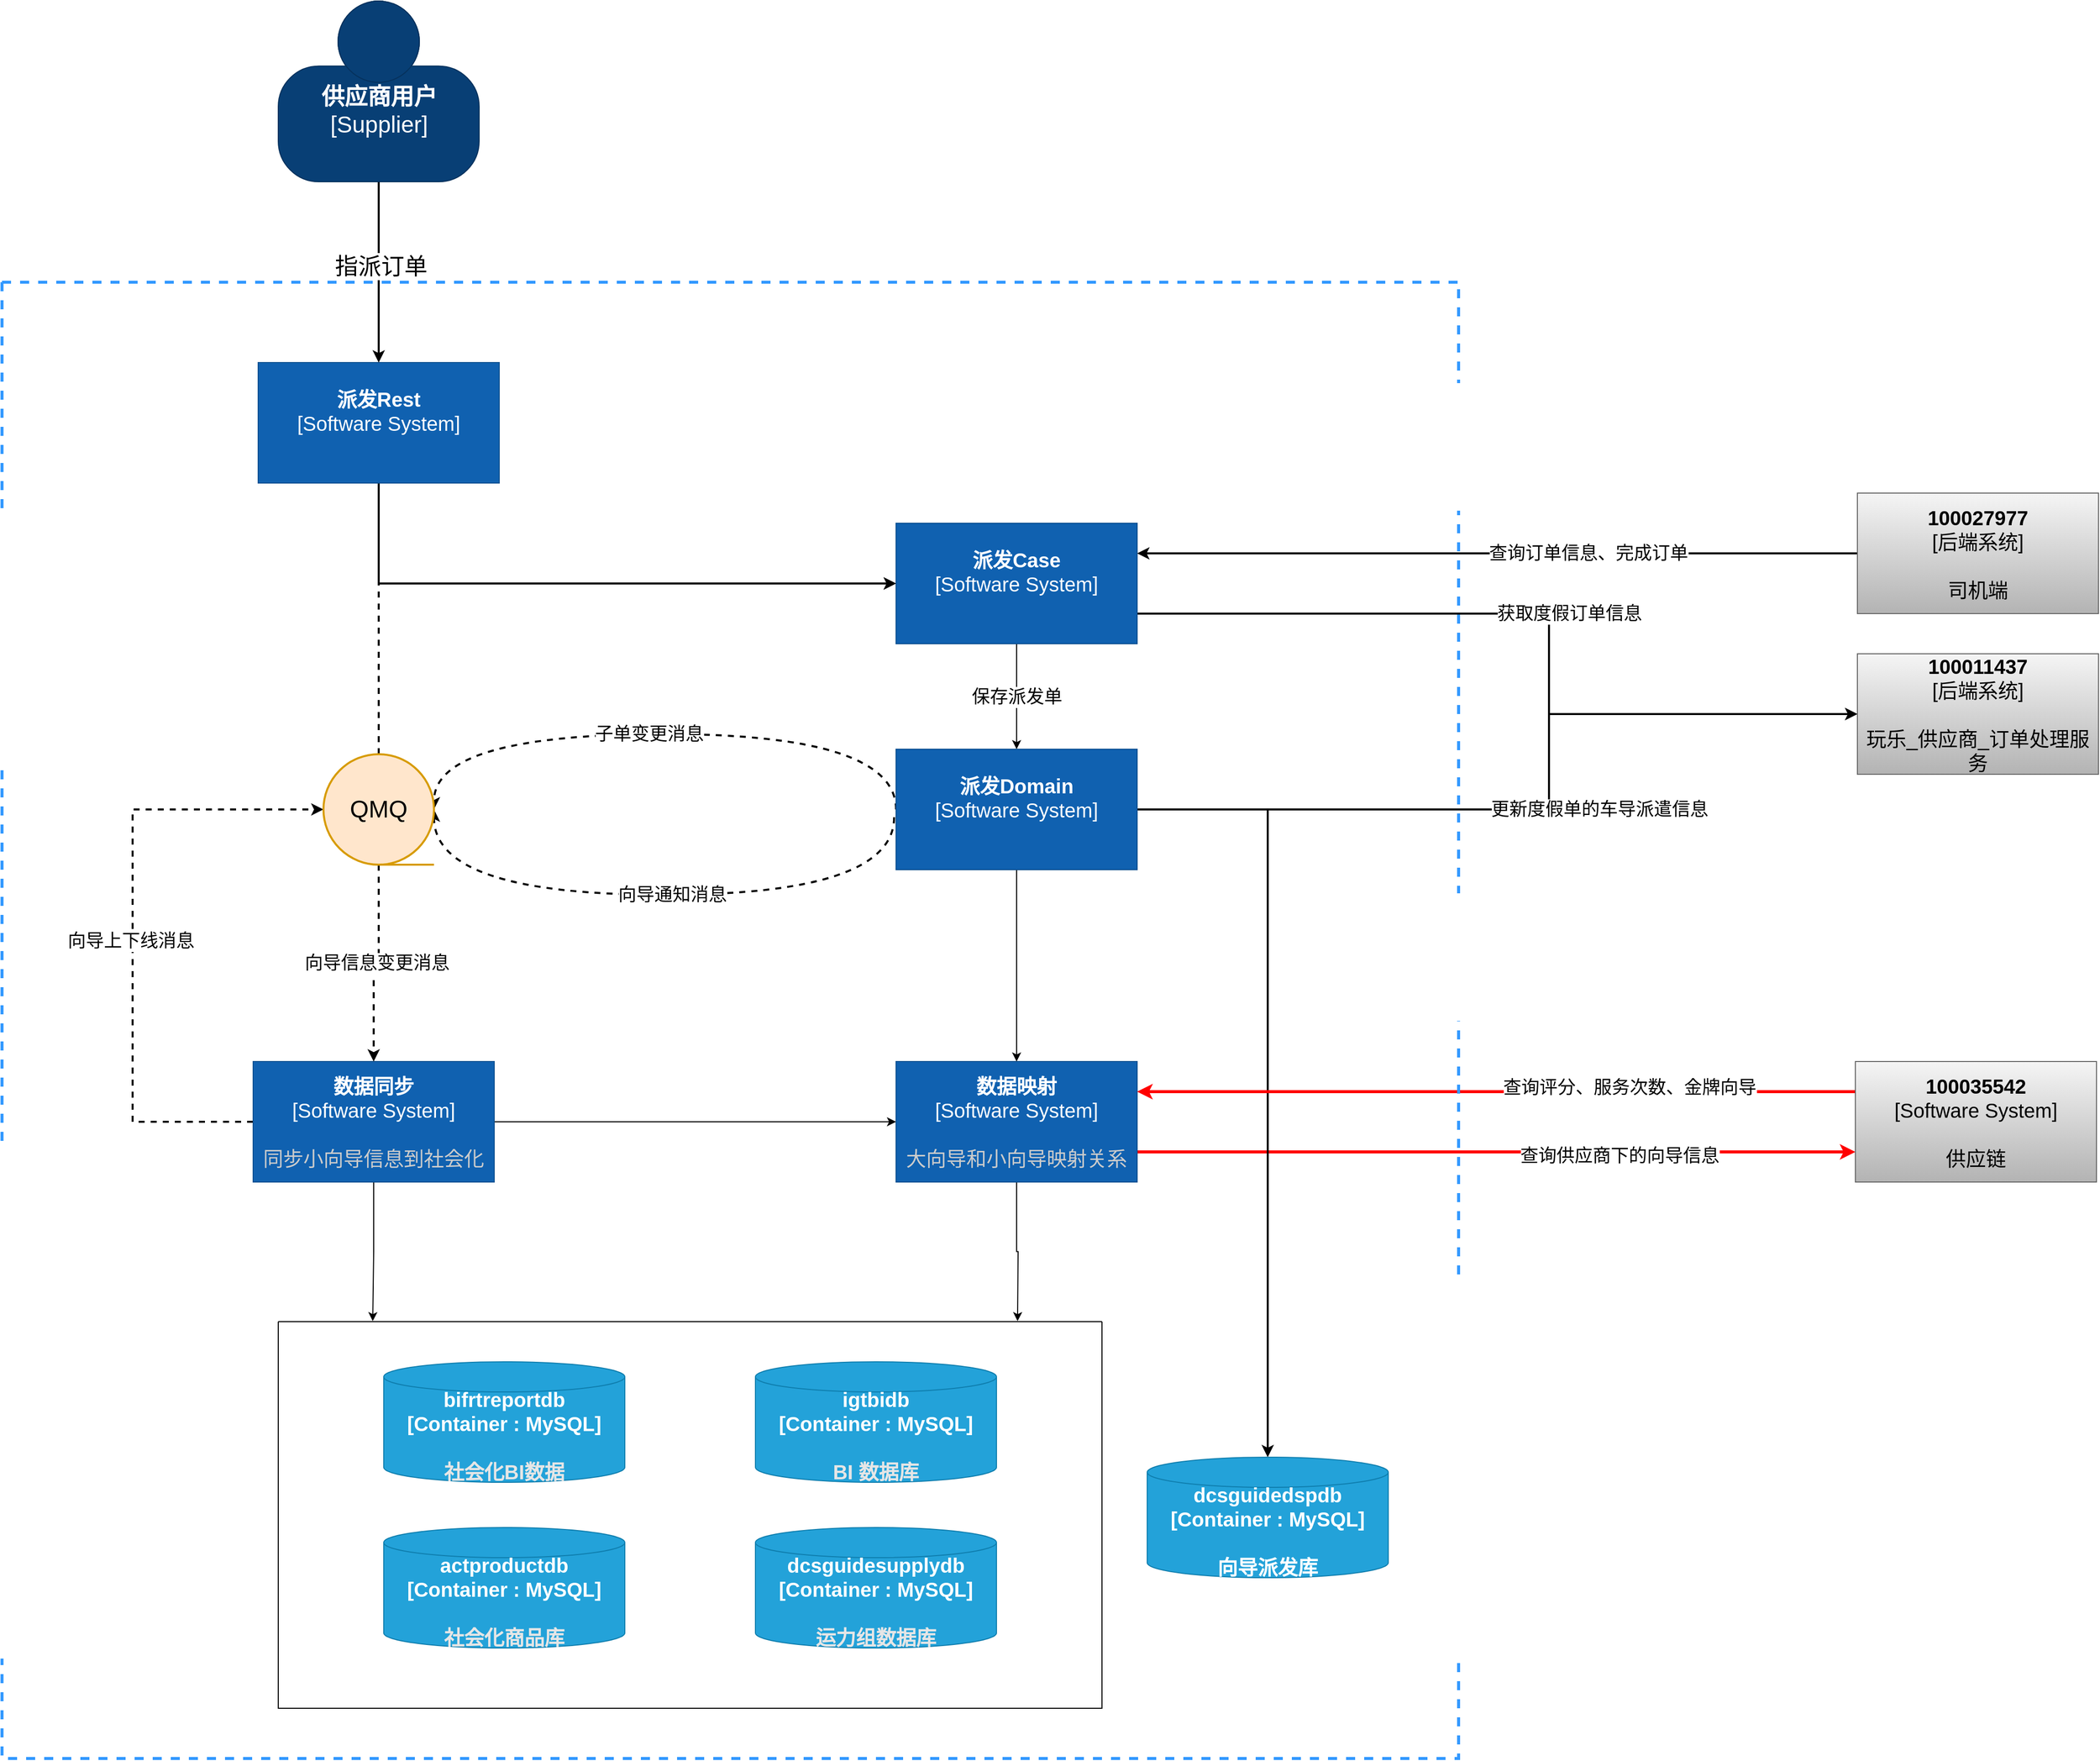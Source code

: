 <mxfile version="20.2.2" type="github" pages="2">
  <diagram id="vf1SmXCAN3oc0I7kgqa6" name="向导容器图">
    <mxGraphModel dx="1368" dy="1385" grid="1" gridSize="10" guides="1" tooltips="1" connect="1" arrows="1" fold="1" page="1" pageScale="1" pageWidth="827" pageHeight="1169" math="0" shadow="0">
      <root>
        <mxCell id="0" />
        <mxCell id="1" parent="0" />
        <mxCell id="sEEVSyeKvRTLSPbJhOf8-1" style="edgeStyle=orthogonalEdgeStyle;rounded=0;jumpStyle=none;orthogonalLoop=1;jettySize=auto;html=1;exitX=1;exitY=0.75;exitDx=0;exitDy=0;exitPerimeter=0;entryX=0;entryY=0.75;entryDx=0;entryDy=0;entryPerimeter=0;shadow=0;fontSize=15;fontColor=#000000;strokeWidth=3;strokeColor=#FF0000;" edge="1" parent="1" source="sEEVSyeKvRTLSPbJhOf8-4" target="sEEVSyeKvRTLSPbJhOf8-32">
          <mxGeometry relative="1" as="geometry" />
        </mxCell>
        <mxCell id="sEEVSyeKvRTLSPbJhOf8-2" value="查询供应商下的向导信息" style="edgeLabel;html=1;align=center;verticalAlign=middle;resizable=0;points=[];fontSize=18;rounded=0;" vertex="1" connectable="0" parent="sEEVSyeKvRTLSPbJhOf8-1">
          <mxGeometry x="0.056" y="-5" relative="1" as="geometry">
            <mxPoint x="102" y="-1" as="offset" />
          </mxGeometry>
        </mxCell>
        <mxCell id="sEEVSyeKvRTLSPbJhOf8-3" style="edgeStyle=orthogonalEdgeStyle;rounded=0;orthogonalLoop=1;jettySize=auto;html=1;exitX=0.5;exitY=1;exitDx=0;exitDy=0;exitPerimeter=0;fontSize=18;strokeColor=#000000;strokeWidth=1;entryX=0.972;entryY=-0.004;entryDx=0;entryDy=0;entryPerimeter=0;" edge="1" parent="1" source="sEEVSyeKvRTLSPbJhOf8-4">
          <mxGeometry relative="1" as="geometry">
            <mxPoint x="3020.96" y="1334.56" as="targetPoint" />
          </mxGeometry>
        </mxCell>
        <object placeholders="1" c4Name="数据映射" c4Type="Software System" c4Description="大向导和小向导映射关系" label="&lt;font style=&quot;font-size: 20px;&quot;&gt;&lt;b style=&quot;font-size: 20px;&quot;&gt;%c4Name%&lt;/b&gt;&lt;/font&gt;&lt;div style=&quot;font-size: 20px;&quot;&gt;[%c4Type%]&lt;/div&gt;&lt;br style=&quot;font-size: 20px;&quot;&gt;&lt;div style=&quot;font-size: 20px;&quot;&gt;&lt;font style=&quot;font-size: 20px;&quot;&gt;&lt;font color=&quot;#cccccc&quot; style=&quot;font-size: 20px;&quot;&gt;%c4Description%&lt;/font&gt;&lt;/font&gt;&lt;/div&gt;" id="sEEVSyeKvRTLSPbJhOf8-4">
          <mxCell style="rounded=0;whiteSpace=wrap;html=1;labelBackgroundColor=none;fillColor=#1061B0;fontColor=#ffffff;align=center;arcSize=10;strokeColor=#0D5091;metaEdit=1;resizable=0;points=[[0.25,0,0],[0.5,0,0],[0.75,0,0],[1,0.25,0],[1,0.5,0],[1,0.75,0],[0.75,1,0],[0.5,1,0],[0.25,1,0],[0,0.75,0],[0,0.5,0],[0,0.25,0]];fontSize=20;" vertex="1" parent="1">
            <mxGeometry x="2900" y="1076" width="240" height="120" as="geometry" />
          </mxCell>
        </object>
        <mxCell id="sEEVSyeKvRTLSPbJhOf8-5" style="edgeStyle=orthogonalEdgeStyle;rounded=0;jumpStyle=none;orthogonalLoop=1;jettySize=auto;html=1;exitX=0;exitY=0.5;exitDx=0;exitDy=0;exitPerimeter=0;entryX=0;entryY=0.5;entryDx=0;entryDy=0;entryPerimeter=0;shadow=0;fontSize=15;fontColor=#000000;strokeWidth=2;dashed=1;" edge="1" parent="1" source="sEEVSyeKvRTLSPbJhOf8-9" target="sEEVSyeKvRTLSPbJhOf8-26">
          <mxGeometry relative="1" as="geometry">
            <Array as="points">
              <mxPoint x="2140" y="1136" />
              <mxPoint x="2140" y="825" />
            </Array>
          </mxGeometry>
        </mxCell>
        <mxCell id="sEEVSyeKvRTLSPbJhOf8-6" value="向导上下线消息" style="edgeLabel;html=1;align=center;verticalAlign=middle;resizable=0;points=[];fontSize=18;fontColor=#000000;rounded=0;" vertex="1" connectable="0" parent="sEEVSyeKvRTLSPbJhOf8-5">
          <mxGeometry x="-0.033" y="2" relative="1" as="geometry">
            <mxPoint as="offset" />
          </mxGeometry>
        </mxCell>
        <mxCell id="sEEVSyeKvRTLSPbJhOf8-7" style="rounded=0;orthogonalLoop=1;jettySize=auto;html=1;exitX=0.5;exitY=1;exitDx=0;exitDy=0;exitPerimeter=0;fontSize=18;strokeColor=#000000;strokeWidth=1;edgeStyle=orthogonalEdgeStyle;entryX=0.028;entryY=-0.004;entryDx=0;entryDy=0;entryPerimeter=0;" edge="1" parent="1" source="sEEVSyeKvRTLSPbJhOf8-9">
          <mxGeometry relative="1" as="geometry">
            <mxPoint x="2379.04" y="1334.56" as="targetPoint" />
          </mxGeometry>
        </mxCell>
        <mxCell id="sEEVSyeKvRTLSPbJhOf8-8" style="edgeStyle=orthogonalEdgeStyle;rounded=0;orthogonalLoop=1;jettySize=auto;html=1;exitX=1;exitY=0.5;exitDx=0;exitDy=0;exitPerimeter=0;entryX=0;entryY=0.5;entryDx=0;entryDy=0;entryPerimeter=0;fontSize=18;strokeColor=#000000;strokeWidth=1;" edge="1" parent="1" source="sEEVSyeKvRTLSPbJhOf8-9" target="sEEVSyeKvRTLSPbJhOf8-4">
          <mxGeometry relative="1" as="geometry" />
        </mxCell>
        <object placeholders="1" c4Name="数据同步" c4Type="Software System" c4Description="同步小向导信息到社会化" label="&lt;font style=&quot;font-size: 20px;&quot;&gt;&lt;b style=&quot;font-size: 20px;&quot;&gt;%c4Name%&lt;/b&gt;&lt;/font&gt;&lt;div style=&quot;font-size: 20px;&quot;&gt;[%c4Type%]&lt;/div&gt;&lt;br style=&quot;font-size: 20px;&quot;&gt;&lt;div style=&quot;font-size: 20px;&quot;&gt;&lt;font style=&quot;font-size: 20px;&quot;&gt;&lt;font color=&quot;#cccccc&quot; style=&quot;font-size: 20px;&quot;&gt;%c4Description%&lt;/font&gt;&lt;/font&gt;&lt;/div&gt;" id="sEEVSyeKvRTLSPbJhOf8-9">
          <mxCell style="rounded=0;whiteSpace=wrap;html=1;labelBackgroundColor=none;fillColor=#1061B0;fontColor=#ffffff;align=center;arcSize=10;strokeColor=#0D5091;metaEdit=1;resizable=0;points=[[0.25,0,0],[0.5,0,0],[0.75,0,0],[1,0.25,0],[1,0.5,0],[1,0.75,0],[0.75,1,0],[0.5,1,0],[0.25,1,0],[0,0.75,0],[0,0.5,0],[0,0.25,0]];fontSize=20;" vertex="1" parent="1">
            <mxGeometry x="2260" y="1076" width="240" height="120" as="geometry" />
          </mxCell>
        </object>
        <mxCell id="sEEVSyeKvRTLSPbJhOf8-10" style="edgeStyle=orthogonalEdgeStyle;rounded=0;jumpStyle=none;orthogonalLoop=1;jettySize=auto;html=1;exitX=0.5;exitY=1;exitDx=0;exitDy=0;exitPerimeter=0;shadow=0;fontSize=15;fontColor=#000000;strokeWidth=2;entryX=0;entryY=0.5;entryDx=0;entryDy=0;entryPerimeter=0;" edge="1" parent="1" source="sEEVSyeKvRTLSPbJhOf8-11" target="sEEVSyeKvRTLSPbJhOf8-14">
          <mxGeometry relative="1" as="geometry" />
        </mxCell>
        <object placeholders="1" c4Name="派发Rest" c4Type="Software System" c4Description="" label="&lt;font style=&quot;font-size: 20px;&quot;&gt;&lt;b style=&quot;font-size: 20px;&quot;&gt;%c4Name%&lt;/b&gt;&lt;/font&gt;&lt;div style=&quot;font-size: 20px;&quot;&gt;[%c4Type%]&lt;/div&gt;&lt;br style=&quot;font-size: 20px;&quot;&gt;&lt;div style=&quot;font-size: 20px;&quot;&gt;&lt;font style=&quot;font-size: 20px;&quot;&gt;&lt;font color=&quot;#cccccc&quot; style=&quot;font-size: 20px;&quot;&gt;%c4Description%&lt;/font&gt;&lt;/font&gt;&lt;/div&gt;" id="sEEVSyeKvRTLSPbJhOf8-11">
          <mxCell style="rounded=0;whiteSpace=wrap;html=1;labelBackgroundColor=none;fillColor=#1061B0;fontColor=#ffffff;align=center;arcSize=10;strokeColor=#0D5091;metaEdit=1;resizable=0;points=[[0.25,0,0],[0.5,0,0],[0.75,0,0],[1,0.25,0],[1,0.5,0],[1,0.75,0],[0.75,1,0],[0.5,1,0],[0.25,1,0],[0,0.75,0],[0,0.5,0],[0,0.25,0]];fontSize=20;" vertex="1" parent="1">
            <mxGeometry x="2265" y="380" width="240" height="120" as="geometry" />
          </mxCell>
        </object>
        <mxCell id="sEEVSyeKvRTLSPbJhOf8-12" value="&lt;font style=&quot;font-size: 18px;&quot;&gt;保存派发单&lt;/font&gt;" style="edgeStyle=orthogonalEdgeStyle;rounded=0;jumpStyle=none;orthogonalLoop=1;jettySize=auto;html=1;entryX=0.5;entryY=0;entryDx=0;entryDy=0;entryPerimeter=0;shadow=0;fontSize=15;exitX=0.5;exitY=1;exitDx=0;exitDy=0;exitPerimeter=0;" edge="1" parent="1" source="sEEVSyeKvRTLSPbJhOf8-14" target="sEEVSyeKvRTLSPbJhOf8-23">
          <mxGeometry relative="1" as="geometry">
            <mxPoint x="3020" y="630" as="sourcePoint" />
          </mxGeometry>
        </mxCell>
        <mxCell id="sEEVSyeKvRTLSPbJhOf8-13" value="&lt;font style=&quot;font-size: 18px;&quot;&gt;获取度假订单信息&lt;/font&gt;" style="edgeStyle=orthogonalEdgeStyle;rounded=0;orthogonalLoop=1;jettySize=auto;html=1;exitX=1;exitY=0.75;exitDx=0;exitDy=0;exitPerimeter=0;entryX=0;entryY=0.5;entryDx=0;entryDy=0;entryPerimeter=0;fontSize=16;strokeColor=#000000;strokeWidth=2;" edge="1" parent="1" source="sEEVSyeKvRTLSPbJhOf8-14" target="sEEVSyeKvRTLSPbJhOf8-36">
          <mxGeometry x="0.004" y="20" relative="1" as="geometry">
            <Array as="points">
              <mxPoint x="3550" y="630" />
              <mxPoint x="3550" y="730" />
            </Array>
            <mxPoint as="offset" />
          </mxGeometry>
        </mxCell>
        <object placeholders="1" c4Name="派发Case" c4Type="Software System" c4Description="" label="&lt;font style=&quot;font-size: 20px;&quot;&gt;&lt;b style=&quot;font-size: 20px;&quot;&gt;%c4Name%&lt;/b&gt;&lt;/font&gt;&lt;div style=&quot;font-size: 20px;&quot;&gt;[%c4Type%]&lt;/div&gt;&lt;br style=&quot;font-size: 20px;&quot;&gt;&lt;div style=&quot;font-size: 20px;&quot;&gt;&lt;font style=&quot;font-size: 20px;&quot;&gt;&lt;font color=&quot;#cccccc&quot; style=&quot;font-size: 20px;&quot;&gt;%c4Description%&lt;/font&gt;&lt;/font&gt;&lt;/div&gt;" id="sEEVSyeKvRTLSPbJhOf8-14">
          <mxCell style="rounded=0;whiteSpace=wrap;html=1;labelBackgroundColor=none;fillColor=#1061B0;fontColor=#ffffff;align=center;arcSize=10;strokeColor=#0D5091;metaEdit=1;resizable=0;points=[[0.25,0,0],[0.5,0,0],[0.75,0,0],[1,0.25,0],[1,0.5,0],[1,0.75,0],[0.75,1,0],[0.5,1,0],[0.25,1,0],[0,0.75,0],[0,0.5,0],[0,0.25,0]];fontSize=20;" vertex="1" parent="1">
            <mxGeometry x="2900" y="540" width="240" height="120" as="geometry" />
          </mxCell>
        </object>
        <mxCell id="sEEVSyeKvRTLSPbJhOf8-15" style="edgeStyle=orthogonalEdgeStyle;rounded=0;jumpStyle=none;orthogonalLoop=1;jettySize=auto;html=1;exitX=0;exitY=0.5;exitDx=0;exitDy=0;exitPerimeter=0;shadow=0;fontSize=15;fontColor=#000000;strokeWidth=2;dashed=1;curved=1;entryX=1;entryY=0.5;entryDx=0;entryDy=0;entryPerimeter=0;" edge="1" parent="1" source="sEEVSyeKvRTLSPbJhOf8-23" target="sEEVSyeKvRTLSPbJhOf8-26">
          <mxGeometry relative="1" as="geometry">
            <Array as="points">
              <mxPoint x="2900" y="825" />
              <mxPoint x="2900" y="750" />
              <mxPoint x="2440" y="750" />
            </Array>
          </mxGeometry>
        </mxCell>
        <mxCell id="sEEVSyeKvRTLSPbJhOf8-16" value="子单变更消息" style="edgeLabel;html=1;align=center;verticalAlign=middle;resizable=0;points=[];fontSize=18;rounded=0;" vertex="1" connectable="0" parent="sEEVSyeKvRTLSPbJhOf8-15">
          <mxGeometry x="0.116" y="-1" relative="1" as="geometry">
            <mxPoint x="19" y="1" as="offset" />
          </mxGeometry>
        </mxCell>
        <mxCell id="sEEVSyeKvRTLSPbJhOf8-17" style="edgeStyle=orthogonalEdgeStyle;rounded=0;orthogonalLoop=1;jettySize=auto;html=1;exitX=0.5;exitY=1;exitDx=0;exitDy=0;exitPerimeter=0;entryX=0.5;entryY=0;entryDx=0;entryDy=0;entryPerimeter=0;fontSize=18;strokeColor=#000000;strokeWidth=1;" edge="1" parent="1" source="sEEVSyeKvRTLSPbJhOf8-23" target="sEEVSyeKvRTLSPbJhOf8-4">
          <mxGeometry relative="1" as="geometry" />
        </mxCell>
        <mxCell id="sEEVSyeKvRTLSPbJhOf8-18" style="edgeStyle=orthogonalEdgeStyle;curved=1;rounded=0;orthogonalLoop=1;jettySize=auto;html=1;exitX=-0.008;exitY=0.565;exitDx=0;exitDy=0;exitPerimeter=0;entryX=1;entryY=0.5;entryDx=0;entryDy=0;entryPerimeter=0;fontSize=18;strokeColor=#000000;strokeWidth=2;dashed=1;" edge="1" parent="1" source="sEEVSyeKvRTLSPbJhOf8-23" target="sEEVSyeKvRTLSPbJhOf8-26">
          <mxGeometry relative="1" as="geometry">
            <Array as="points">
              <mxPoint x="2898" y="910" />
              <mxPoint x="2440" y="910" />
            </Array>
          </mxGeometry>
        </mxCell>
        <mxCell id="sEEVSyeKvRTLSPbJhOf8-19" value="向导通知消息" style="edgeLabel;html=1;align=center;verticalAlign=middle;resizable=0;points=[];fontSize=18;rounded=0;" vertex="1" connectable="0" parent="sEEVSyeKvRTLSPbJhOf8-18">
          <mxGeometry x="-0.146" y="-4" relative="1" as="geometry">
            <mxPoint x="-34" y="4" as="offset" />
          </mxGeometry>
        </mxCell>
        <mxCell id="sEEVSyeKvRTLSPbJhOf8-20" style="edgeStyle=orthogonalEdgeStyle;rounded=0;orthogonalLoop=1;jettySize=auto;html=1;exitX=1;exitY=0.5;exitDx=0;exitDy=0;exitPerimeter=0;entryX=0;entryY=0.5;entryDx=0;entryDy=0;entryPerimeter=0;fontSize=18;strokeColor=#000000;strokeWidth=2;" edge="1" parent="1" source="sEEVSyeKvRTLSPbJhOf8-23" target="sEEVSyeKvRTLSPbJhOf8-36">
          <mxGeometry relative="1" as="geometry">
            <Array as="points">
              <mxPoint x="3550" y="825" />
              <mxPoint x="3550" y="730" />
            </Array>
          </mxGeometry>
        </mxCell>
        <mxCell id="sEEVSyeKvRTLSPbJhOf8-21" value="更新度假单的车导派遣信息" style="edgeLabel;html=1;align=center;verticalAlign=middle;resizable=0;points=[];fontSize=18;rounded=0;" vertex="1" connectable="0" parent="sEEVSyeKvRTLSPbJhOf8-20">
          <mxGeometry x="0.059" y="3" relative="1" as="geometry">
            <mxPoint x="53" y="20" as="offset" />
          </mxGeometry>
        </mxCell>
        <mxCell id="sEEVSyeKvRTLSPbJhOf8-22" style="edgeStyle=orthogonalEdgeStyle;rounded=0;orthogonalLoop=1;jettySize=auto;html=1;exitX=1;exitY=0.5;exitDx=0;exitDy=0;exitPerimeter=0;entryX=0.5;entryY=0;entryDx=0;entryDy=0;entryPerimeter=0;fontSize=18;strokeColor=#000000;strokeWidth=2;" edge="1" parent="1" source="sEEVSyeKvRTLSPbJhOf8-23" target="sEEVSyeKvRTLSPbJhOf8-37">
          <mxGeometry relative="1" as="geometry" />
        </mxCell>
        <object placeholders="1" c4Name="派发Domain" c4Type="Software System" c4Description="" label="&lt;font style=&quot;font-size: 20px;&quot;&gt;&lt;b style=&quot;font-size: 20px;&quot;&gt;%c4Name%&lt;/b&gt;&lt;/font&gt;&lt;div style=&quot;font-size: 20px;&quot;&gt;[%c4Type%]&lt;/div&gt;&lt;br style=&quot;font-size: 20px;&quot;&gt;&lt;div style=&quot;font-size: 20px;&quot;&gt;&lt;font style=&quot;font-size: 20px;&quot;&gt;&lt;font color=&quot;#cccccc&quot; style=&quot;font-size: 20px;&quot;&gt;%c4Description%&lt;/font&gt;&lt;/font&gt;&lt;/div&gt;" id="sEEVSyeKvRTLSPbJhOf8-23">
          <mxCell style="rounded=0;whiteSpace=wrap;html=1;labelBackgroundColor=none;fillColor=#1061B0;fontColor=#ffffff;align=center;arcSize=10;strokeColor=#0D5091;metaEdit=1;resizable=0;points=[[0.25,0,0],[0.5,0,0],[0.75,0,0],[1,0.25,0],[1,0.5,0],[1,0.75,0],[0.75,1,0],[0.5,1,0],[0.25,1,0],[0,0.75,0],[0,0.5,0],[0,0.25,0]];fontSize=20;" vertex="1" parent="1">
            <mxGeometry x="2900" y="765" width="240" height="120" as="geometry" />
          </mxCell>
        </object>
        <mxCell id="sEEVSyeKvRTLSPbJhOf8-24" value="&lt;font style=&quot;font-size: 18px;&quot;&gt;向导信息变更消息&lt;/font&gt;" style="edgeStyle=orthogonalEdgeStyle;rounded=0;jumpStyle=none;orthogonalLoop=1;jettySize=auto;html=1;exitX=0.5;exitY=1;exitDx=0;exitDy=0;exitPerimeter=0;entryX=0.5;entryY=0;entryDx=0;entryDy=0;entryPerimeter=0;shadow=0;fontSize=18;fontColor=#000000;dashed=1;strokeWidth=2;" edge="1" parent="1" source="sEEVSyeKvRTLSPbJhOf8-26" target="sEEVSyeKvRTLSPbJhOf8-9">
          <mxGeometry relative="1" as="geometry" />
        </mxCell>
        <mxCell id="sEEVSyeKvRTLSPbJhOf8-25" style="edgeStyle=orthogonalEdgeStyle;rounded=0;orthogonalLoop=1;jettySize=auto;html=1;exitX=0.5;exitY=0;exitDx=0;exitDy=0;exitPerimeter=0;entryX=0;entryY=0.5;entryDx=0;entryDy=0;entryPerimeter=0;fontSize=18;strokeColor=#000000;strokeWidth=2;dashed=1;" edge="1" parent="1" source="sEEVSyeKvRTLSPbJhOf8-26" target="sEEVSyeKvRTLSPbJhOf8-14">
          <mxGeometry relative="1" as="geometry" />
        </mxCell>
        <mxCell id="sEEVSyeKvRTLSPbJhOf8-26" value="QMQ" style="strokeWidth=2;html=1;shape=mxgraph.flowchart.sequential_data;whiteSpace=wrap;fontSize=24;labelBackgroundColor=#FFE6CC;fillColor=#ffe6cc;strokeColor=#d79b00;rounded=0;" vertex="1" parent="1">
          <mxGeometry x="2330" y="770" width="110" height="110" as="geometry" />
        </mxCell>
        <mxCell id="sEEVSyeKvRTLSPbJhOf8-27" style="edgeStyle=orthogonalEdgeStyle;rounded=0;orthogonalLoop=1;jettySize=auto;html=1;entryX=1;entryY=0.25;entryDx=0;entryDy=0;entryPerimeter=0;fontSize=18;strokeColor=#000000;strokeWidth=2;" edge="1" parent="1" target="sEEVSyeKvRTLSPbJhOf8-14">
          <mxGeometry relative="1" as="geometry">
            <mxPoint x="3810" y="570" as="sourcePoint" />
            <Array as="points">
              <mxPoint x="3857" y="570" />
            </Array>
          </mxGeometry>
        </mxCell>
        <mxCell id="sEEVSyeKvRTLSPbJhOf8-28" value="查询订单信息、完成订单" style="edgeLabel;html=1;align=center;verticalAlign=middle;resizable=0;points=[];fontSize=18;rounded=0;" vertex="1" connectable="0" parent="sEEVSyeKvRTLSPbJhOf8-27">
          <mxGeometry x="-0.087" y="3" relative="1" as="geometry">
            <mxPoint x="34" y="-3" as="offset" />
          </mxGeometry>
        </mxCell>
        <object placeholders="1" c4Name="100027977" c4Type="后端系统" c4Description="司机端" label="&lt;font style=&quot;font-size: 20px;&quot;&gt;&lt;b style=&quot;font-size: 20px;&quot;&gt;%c4Name%&lt;/b&gt;&lt;/font&gt;&lt;div style=&quot;font-size: 20px;&quot;&gt;[%c4Type%]&lt;/div&gt;&lt;br style=&quot;font-size: 20px;&quot;&gt;&lt;div style=&quot;font-size: 20px;&quot;&gt;&lt;font style=&quot;font-size: 20px;&quot;&gt;&lt;font style=&quot;font-size: 20px;&quot;&gt;%c4Description%&lt;/font&gt;&lt;/font&gt;&lt;/div&gt;" id="sEEVSyeKvRTLSPbJhOf8-29">
          <mxCell style="rounded=0;whiteSpace=wrap;html=1;labelBackgroundColor=none;fillColor=#f5f5f5;align=center;arcSize=10;strokeColor=#666666;metaEdit=1;resizable=0;points=[[0.25,0,0],[0.5,0,0],[0.75,0,0],[1,0.25,0],[1,0.5,0],[1,0.75,0],[0.75,1,0],[0.5,1,0],[0.25,1,0],[0,0.75,0],[0,0.5,0],[0,0.25,0]];fontSize=20;gradientColor=#b3b3b3;fontColor=#000000;" vertex="1" parent="1">
            <mxGeometry x="3857" y="510" width="240" height="120" as="geometry" />
          </mxCell>
        </object>
        <mxCell id="sEEVSyeKvRTLSPbJhOf8-30" style="edgeStyle=orthogonalEdgeStyle;rounded=0;orthogonalLoop=1;jettySize=auto;html=1;entryX=1;entryY=0.25;entryDx=0;entryDy=0;entryPerimeter=0;fontColor=#000000;strokeColor=#FF0000;exitX=0;exitY=0.25;exitDx=0;exitDy=0;exitPerimeter=0;strokeWidth=3;" edge="1" parent="1" source="sEEVSyeKvRTLSPbJhOf8-32" target="sEEVSyeKvRTLSPbJhOf8-4">
          <mxGeometry relative="1" as="geometry">
            <mxPoint x="3850" y="1110" as="sourcePoint" />
          </mxGeometry>
        </mxCell>
        <mxCell id="sEEVSyeKvRTLSPbJhOf8-31" value="查询评分、服务次数、金牌向导" style="edgeLabel;html=1;align=center;verticalAlign=middle;resizable=0;points=[];fontSize=18;rounded=0;" vertex="1" connectable="0" parent="sEEVSyeKvRTLSPbJhOf8-30">
          <mxGeometry x="-0.088" y="-4" relative="1" as="geometry">
            <mxPoint x="101" as="offset" />
          </mxGeometry>
        </mxCell>
        <object placeholders="1" c4Name="100035542" c4Type="Software System" c4Description="供应链" label="&lt;font style=&quot;font-size: 20px;&quot;&gt;&lt;b style=&quot;font-size: 20px;&quot;&gt;%c4Name%&lt;/b&gt;&lt;/font&gt;&lt;div style=&quot;font-size: 20px;&quot;&gt;[%c4Type%]&lt;/div&gt;&lt;br style=&quot;font-size: 20px;&quot;&gt;&lt;div style=&quot;font-size: 20px;&quot;&gt;&lt;font style=&quot;font-size: 20px;&quot;&gt;&lt;font style=&quot;font-size: 20px;&quot;&gt;%c4Description%&lt;/font&gt;&lt;/font&gt;&lt;/div&gt;" id="sEEVSyeKvRTLSPbJhOf8-32">
          <mxCell style="rounded=0;whiteSpace=wrap;html=1;labelBackgroundColor=none;fillColor=#f5f5f5;align=center;arcSize=10;strokeColor=#666666;metaEdit=1;resizable=0;points=[[0.25,0,0],[0.5,0,0],[0.75,0,0],[1,0.25,0],[1,0.5,0],[1,0.75,0],[0.75,1,0],[0.5,1,0],[0.25,1,0],[0,0.75,0],[0,0.5,0],[0,0.25,0]];fontSize=20;gradientColor=#b3b3b3;fontColor=#000000;" vertex="1" parent="1">
            <mxGeometry x="3855" y="1076" width="240" height="120" as="geometry" />
          </mxCell>
        </object>
        <mxCell id="sEEVSyeKvRTLSPbJhOf8-33" style="edgeStyle=orthogonalEdgeStyle;rounded=0;jumpStyle=none;orthogonalLoop=1;jettySize=auto;html=1;exitX=0.5;exitY=1;exitDx=0;exitDy=0;exitPerimeter=0;entryX=0.5;entryY=0;entryDx=0;entryDy=0;entryPerimeter=0;shadow=0;fontSize=15;fontColor=#000000;strokeWidth=2;strokeColor=#000000;" edge="1" parent="1" source="sEEVSyeKvRTLSPbJhOf8-35" target="sEEVSyeKvRTLSPbJhOf8-11">
          <mxGeometry relative="1" as="geometry" />
        </mxCell>
        <mxCell id="sEEVSyeKvRTLSPbJhOf8-34" value="指派订单" style="edgeLabel;html=1;align=center;verticalAlign=middle;resizable=0;points=[];fontSize=23;fontColor=#000000;rounded=0;" vertex="1" connectable="0" parent="sEEVSyeKvRTLSPbJhOf8-33">
          <mxGeometry x="-0.071" y="2" relative="1" as="geometry">
            <mxPoint as="offset" />
          </mxGeometry>
        </mxCell>
        <object placeholders="1" c4Name="供应商用户" c4Type="Supplier" c4Description="" label="&lt;font style=&quot;font-size: 23px;&quot;&gt;&lt;b style=&quot;font-size: 23px;&quot;&gt;%c4Name%&lt;/b&gt;&lt;/font&gt;&lt;div style=&quot;font-size: 23px;&quot;&gt;[%c4Type%]&lt;/div&gt;&lt;br style=&quot;font-size: 23px;&quot;&gt;&lt;div style=&quot;font-size: 23px;&quot;&gt;&lt;font style=&quot;font-size: 23px;&quot;&gt;&lt;font color=&quot;#cccccc&quot; style=&quot;font-size: 23px;&quot;&gt;%c4Description%&lt;/font&gt;&lt;/font&gt;&lt;/div&gt;" id="sEEVSyeKvRTLSPbJhOf8-35">
          <mxCell style="html=1;fontSize=23;dashed=0;whitespace=wrap;fillColor=#083F75;strokeColor=#06315C;fontColor=#ffffff;shape=mxgraph.c4.person2;align=center;metaEdit=1;points=[[0.5,0,0],[1,0.5,0],[1,0.75,0],[0.75,1,0],[0.5,1,0],[0.25,1,0],[0,0.75,0],[0,0.5,0]];resizable=0;rounded=0;" vertex="1" parent="1">
            <mxGeometry x="2285" y="20" width="200" height="180" as="geometry" />
          </mxCell>
        </object>
        <object placeholders="1" c4Name="100011437" c4Type="后端系统" c4Description=" 玩乐_供应商_订单处理服务" label="&lt;font style=&quot;font-size: 20px;&quot;&gt;&lt;b style=&quot;font-size: 20px;&quot;&gt;%c4Name%&lt;/b&gt;&lt;/font&gt;&lt;div style=&quot;font-size: 20px;&quot;&gt;[%c4Type%]&lt;/div&gt;&lt;br style=&quot;font-size: 20px;&quot;&gt;&lt;div style=&quot;font-size: 20px;&quot;&gt;&lt;font style=&quot;font-size: 20px;&quot;&gt;&lt;font style=&quot;font-size: 20px;&quot;&gt;%c4Description%&lt;/font&gt;&lt;/font&gt;&lt;/div&gt;" id="sEEVSyeKvRTLSPbJhOf8-36">
          <mxCell style="rounded=0;whiteSpace=wrap;html=1;labelBackgroundColor=none;fillColor=#f5f5f5;align=center;arcSize=10;strokeColor=#666666;metaEdit=1;resizable=0;points=[[0.25,0,0],[0.5,0,0],[0.75,0,0],[1,0.25,0],[1,0.5,0],[1,0.75,0],[0.75,1,0],[0.5,1,0],[0.25,1,0],[0,0.75,0],[0,0.5,0],[0,0.25,0]];fontSize=20;gradientColor=#b3b3b3;fontColor=#000000;" vertex="1" parent="1">
            <mxGeometry x="3857" y="670" width="240" height="120" as="geometry" />
          </mxCell>
        </object>
        <object placeholders="1" c4Type="dcsguidedspdb" c4Container="Container " c4Technology="MySQL" c4Description="向导派发库" label="&lt;font style=&quot;font-size: 20px;&quot;&gt;&lt;b style=&quot;font-size: 20px;&quot;&gt;%c4Type%&lt;/b&gt;&lt;/font&gt;&lt;div style=&quot;font-size: 20px;&quot;&gt;&lt;b style=&quot;font-size: 20px;&quot;&gt;[%c4Container%:&amp;nbsp;%c4Technology%]&lt;/b&gt;&lt;/div&gt;&lt;b style=&quot;font-size: 20px;&quot;&gt;&lt;br style=&quot;font-size: 20px;&quot;&gt;&lt;div style=&quot;font-size: 20px;&quot;&gt;&lt;font style=&quot;font-size: 20px;&quot;&gt;&lt;font style=&quot;font-size: 20px;&quot;&gt;%c4Description%&lt;/font&gt;&lt;/font&gt;&lt;/div&gt;&lt;/b&gt;" remark="存储订单信息" id="sEEVSyeKvRTLSPbJhOf8-37">
          <mxCell style="shape=cylinder3;size=15;whiteSpace=wrap;html=1;boundedLbl=1;rounded=0;labelBackgroundColor=none;fillColor=#23A2D9;fontSize=20;fontColor=#FFFFFF;align=center;strokeColor=#0E7DAD;metaEdit=1;points=[[0.5,0,0],[1,0.25,0],[1,0.5,0],[1,0.75,0],[0.5,1,0],[0,0.75,0],[0,0.5,0],[0,0.25,0]];resizable=0;" vertex="1" parent="1">
            <mxGeometry x="3150" y="1470" width="240" height="120" as="geometry" />
          </mxCell>
        </object>
        <mxCell id="sEEVSyeKvRTLSPbJhOf8-38" value="" style="swimlane;startSize=0;labelBackgroundColor=#FFE6CC;fontSize=18;dashed=1;strokeWidth=3;rounded=0;strokeColor=#3399FF;" vertex="1" parent="1">
          <mxGeometry x="2010" y="300" width="1450" height="1470" as="geometry" />
        </mxCell>
        <mxCell id="sEEVSyeKvRTLSPbJhOf8-39" value="" style="swimlane;startSize=0;rounded=0;shadow=0;glass=0;labelBackgroundColor=none;labelBorderColor=none;fontSize=15;fontColor=default;strokeColor=#000000;strokeWidth=1;" vertex="1" parent="sEEVSyeKvRTLSPbJhOf8-38">
          <mxGeometry x="275" y="1035" width="820" height="385" as="geometry" />
        </mxCell>
        <object placeholders="1" c4Type="igtbidb" c4Container="Container " c4Technology="MySQL" c4Description="BI 数据库" label="&lt;font style=&quot;font-size: 20px;&quot;&gt;&lt;b style=&quot;font-size: 20px;&quot;&gt;%c4Type%&lt;/b&gt;&lt;/font&gt;&lt;div style=&quot;font-size: 20px;&quot;&gt;&lt;b style=&quot;font-size: 20px;&quot;&gt;[%c4Container%:&amp;nbsp;%c4Technology%]&lt;/b&gt;&lt;/div&gt;&lt;b style=&quot;font-size: 20px;&quot;&gt;&lt;br style=&quot;font-size: 20px;&quot;&gt;&lt;div style=&quot;font-size: 20px;&quot;&gt;&lt;font style=&quot;font-size: 20px;&quot;&gt;&lt;font color=&quot;#E6E6E6&quot; style=&quot;font-size: 20px;&quot;&gt;%c4Description%&lt;/font&gt;&lt;/font&gt;&lt;/div&gt;&lt;/b&gt;" remark="向导归一化和服务次数" id="sEEVSyeKvRTLSPbJhOf8-40">
          <mxCell style="shape=cylinder3;size=15;whiteSpace=wrap;html=1;boundedLbl=1;rounded=0;labelBackgroundColor=none;fillColor=#23A2D9;fontSize=20;fontColor=#ffffff;align=center;strokeColor=#0E7DAD;metaEdit=1;points=[[0.5,0,0],[1,0.25,0],[1,0.5,0],[1,0.75,0],[0.5,1,0],[0,0.75,0],[0,0.5,0],[0,0.25,0]];resizable=0;" vertex="1" parent="sEEVSyeKvRTLSPbJhOf8-39">
            <mxGeometry x="475" y="40" width="240" height="120" as="geometry" />
          </mxCell>
        </object>
        <object placeholders="1" c4Type="dcsguidesupplydb" c4Container="Container " c4Technology="MySQL" c4Description="运力组数据库" label="&lt;font style=&quot;font-size: 20px;&quot;&gt;&lt;b style=&quot;font-size: 20px;&quot;&gt;%c4Type%&lt;/b&gt;&lt;/font&gt;&lt;div style=&quot;font-size: 20px;&quot;&gt;&lt;b style=&quot;font-size: 20px;&quot;&gt;[%c4Container%:&amp;nbsp;%c4Technology%]&lt;/b&gt;&lt;/div&gt;&lt;b style=&quot;font-size: 20px;&quot;&gt;&lt;br style=&quot;font-size: 20px;&quot;&gt;&lt;div style=&quot;font-size: 20px;&quot;&gt;&lt;font style=&quot;font-size: 20px;&quot;&gt;&lt;font color=&quot;#E6E6E6&quot; style=&quot;font-size: 20px;&quot;&gt;%c4Description%&lt;/font&gt;&lt;/font&gt;&lt;/div&gt;&lt;/b&gt;" remark="保存大向导和小向导的映射信息" id="sEEVSyeKvRTLSPbJhOf8-41">
          <mxCell style="shape=cylinder3;size=15;whiteSpace=wrap;html=1;boundedLbl=1;rounded=0;labelBackgroundColor=none;fillColor=#23A2D9;fontSize=20;fontColor=#ffffff;align=center;strokeColor=#0E7DAD;metaEdit=1;points=[[0.5,0,0],[1,0.25,0],[1,0.5,0],[1,0.75,0],[0.5,1,0],[0,0.75,0],[0,0.5,0],[0,0.25,0]];resizable=0;" vertex="1" parent="sEEVSyeKvRTLSPbJhOf8-39">
            <mxGeometry x="475" y="205" width="240" height="120" as="geometry" />
          </mxCell>
        </object>
        <object placeholders="1" c4Type="bifrtreportdb" c4Container="Container " c4Technology="MySQL" c4Description="社会化BI数据" label="&lt;font style=&quot;font-size: 20px;&quot;&gt;&lt;b style=&quot;font-size: 20px;&quot;&gt;%c4Type%&lt;/b&gt;&lt;/font&gt;&lt;div style=&quot;font-size: 20px;&quot;&gt;&lt;b style=&quot;font-size: 20px;&quot;&gt;[%c4Container%:&amp;nbsp;%c4Technology%]&lt;/b&gt;&lt;/div&gt;&lt;b style=&quot;font-size: 20px;&quot;&gt;&lt;br style=&quot;font-size: 20px;&quot;&gt;&lt;div style=&quot;font-size: 20px;&quot;&gt;&lt;font style=&quot;font-size: 20px;&quot;&gt;&lt;font color=&quot;#E6E6E6&quot; style=&quot;font-size: 20px;&quot;&gt;%c4Description%&lt;/font&gt;&lt;/font&gt;&lt;/div&gt;&lt;/b&gt;" remark="只用于查询金牌向导" id="sEEVSyeKvRTLSPbJhOf8-42">
          <mxCell style="shape=cylinder3;size=15;whiteSpace=wrap;html=1;boundedLbl=1;rounded=0;labelBackgroundColor=none;fillColor=#23A2D9;fontSize=20;fontColor=#ffffff;align=center;strokeColor=#0E7DAD;metaEdit=1;points=[[0.5,0,0],[1,0.25,0],[1,0.5,0],[1,0.75,0],[0.5,1,0],[0,0.75,0],[0,0.5,0],[0,0.25,0]];resizable=0;" vertex="1" parent="sEEVSyeKvRTLSPbJhOf8-39">
            <mxGeometry x="105" y="40" width="240" height="120" as="geometry" />
          </mxCell>
        </object>
        <object placeholders="1" c4Type="actproductdb" c4Container="Container " c4Technology="MySQL" c4Description="社会化商品库" label="&lt;font style=&quot;font-size: 20px;&quot;&gt;&lt;b style=&quot;font-size: 20px;&quot;&gt;%c4Type%&lt;/b&gt;&lt;/font&gt;&lt;div style=&quot;font-size: 20px;&quot;&gt;&lt;b style=&quot;font-size: 20px;&quot;&gt;[%c4Container%:&amp;nbsp;%c4Technology%]&lt;/b&gt;&lt;/div&gt;&lt;b style=&quot;font-size: 20px;&quot;&gt;&lt;br style=&quot;font-size: 20px;&quot;&gt;&lt;div style=&quot;font-size: 20px;&quot;&gt;&lt;font style=&quot;font-size: 20px;&quot;&gt;&lt;font color=&quot;#E6E6E6&quot; style=&quot;font-size: 20px;&quot;&gt;%c4Description%&lt;/font&gt;&lt;/font&gt;&lt;/div&gt;&lt;/b&gt;" remark="旧向导数据" id="sEEVSyeKvRTLSPbJhOf8-43">
          <mxCell style="shape=cylinder3;size=15;whiteSpace=wrap;html=1;boundedLbl=1;rounded=0;labelBackgroundColor=none;fillColor=#23A2D9;fontSize=20;fontColor=#ffffff;align=center;strokeColor=#0E7DAD;metaEdit=1;points=[[0.5,0,0],[1,0.25,0],[1,0.5,0],[1,0.75,0],[0.5,1,0],[0,0.75,0],[0,0.5,0],[0,0.25,0]];resizable=0;" vertex="1" parent="sEEVSyeKvRTLSPbJhOf8-39">
            <mxGeometry x="105" y="205" width="240" height="120" as="geometry" />
          </mxCell>
        </object>
      </root>
    </mxGraphModel>
  </diagram>
  <diagram id="3tJabSeaPJYnv-jOo_W9" name="向导容器图梳理">
    <mxGraphModel dx="19" dy="896" grid="1" gridSize="10" guides="1" tooltips="1" connect="1" arrows="1" fold="1" page="1" pageScale="1" pageWidth="827" pageHeight="1169" math="0" shadow="0">
      <root>
        <mxCell id="0" />
        <mxCell id="1" parent="0" />
        <mxCell id="e9M98Qfh6EJku2T9XBrh-33" style="edgeStyle=orthogonalEdgeStyle;rounded=0;jumpStyle=none;orthogonalLoop=1;jettySize=auto;html=1;exitX=0.5;exitY=1;exitDx=0;exitDy=0;exitPerimeter=0;entryX=0.5;entryY=0;entryDx=0;entryDy=0;entryPerimeter=0;shadow=0;fontSize=15;fontColor=#000000;strokeWidth=2;strokeColor=#000000;" edge="1" parent="1" source="e9M98Qfh6EJku2T9XBrh-35" target="e9M98Qfh6EJku2T9XBrh-11">
          <mxGeometry relative="1" as="geometry" />
        </mxCell>
        <mxCell id="e9M98Qfh6EJku2T9XBrh-34" value="指派订单" style="edgeLabel;html=1;align=center;verticalAlign=middle;resizable=0;points=[];fontSize=23;fontColor=#000000;rounded=0;" vertex="1" connectable="0" parent="e9M98Qfh6EJku2T9XBrh-33">
          <mxGeometry x="-0.071" y="2" relative="1" as="geometry">
            <mxPoint as="offset" />
          </mxGeometry>
        </mxCell>
        <object placeholders="1" c4Name="供应商用户" c4Type="Supplier" c4Description="" label="&lt;font style=&quot;font-size: 23px;&quot;&gt;&lt;b style=&quot;font-size: 23px;&quot;&gt;%c4Name%&lt;/b&gt;&lt;/font&gt;&lt;div style=&quot;font-size: 23px;&quot;&gt;[%c4Type%]&lt;/div&gt;&lt;br style=&quot;font-size: 23px;&quot;&gt;&lt;div style=&quot;font-size: 23px;&quot;&gt;&lt;font style=&quot;font-size: 23px;&quot;&gt;&lt;font color=&quot;#cccccc&quot; style=&quot;font-size: 23px;&quot;&gt;%c4Description%&lt;/font&gt;&lt;/font&gt;&lt;/div&gt;" id="e9M98Qfh6EJku2T9XBrh-35">
          <mxCell style="html=1;fontSize=23;dashed=0;whitespace=wrap;fillColor=#083F75;strokeColor=#06315C;fontColor=#ffffff;shape=mxgraph.c4.person2;align=center;metaEdit=1;points=[[0.5,0,0],[1,0.5,0],[1,0.75,0],[0.75,1,0],[0.5,1,0],[0.25,1,0],[0,0.75,0],[0,0.5,0]];resizable=0;rounded=0;" vertex="1" parent="1">
            <mxGeometry x="2915" y="180" width="200" height="180" as="geometry" />
          </mxCell>
        </object>
        <object placeholders="1" c4Name="100011437" c4Type="后端系统" c4Description=" 玩乐_供应商_订单处理服务" label="&lt;font style=&quot;font-size: 20px;&quot;&gt;&lt;b style=&quot;font-size: 20px;&quot;&gt;%c4Name%&lt;/b&gt;&lt;/font&gt;&lt;div style=&quot;font-size: 20px;&quot;&gt;[%c4Type%]&lt;/div&gt;&lt;br style=&quot;font-size: 20px;&quot;&gt;&lt;div style=&quot;font-size: 20px;&quot;&gt;&lt;font style=&quot;font-size: 20px;&quot;&gt;&lt;font style=&quot;font-size: 20px;&quot;&gt;%c4Description%&lt;/font&gt;&lt;/font&gt;&lt;/div&gt;" id="e9M98Qfh6EJku2T9XBrh-36">
          <mxCell style="rounded=0;whiteSpace=wrap;html=1;labelBackgroundColor=none;fillColor=#f5f5f5;align=center;arcSize=10;strokeColor=#666666;metaEdit=1;resizable=0;points=[[0.25,0,0],[0.5,0,0],[0.75,0,0],[1,0.25,0],[1,0.5,0],[1,0.75,0],[0.75,1,0],[0.5,1,0],[0.25,1,0],[0,0.75,0],[0,0.5,0],[0,0.25,0]];fontSize=20;gradientColor=#b3b3b3;fontColor=#000000;" vertex="1" parent="1">
            <mxGeometry x="1710" y="660" width="240" height="120" as="geometry" />
          </mxCell>
        </object>
        <object placeholders="1" c4Name="供应链" c4Type="SystemScopeBoundary" c4Application="" label="&lt;font style=&quot;font-size: 16px&quot;&gt;&lt;b&gt;&lt;div style=&quot;text-align: left&quot;&gt;%c4Name%&lt;/div&gt;&lt;/b&gt;&lt;/font&gt;&lt;div style=&quot;text-align: left&quot;&gt;[%c4Application%]&lt;/div&gt;" id="e9M98Qfh6EJku2T9XBrh-45">
          <mxCell style="rounded=1;fontSize=11;whiteSpace=wrap;html=1;dashed=1;arcSize=20;fillColor=none;strokeColor=#666666;fontColor=#333333;labelBackgroundColor=none;align=left;verticalAlign=bottom;labelBorderColor=none;spacingTop=0;spacing=10;dashPattern=8 4;metaEdit=1;rotatable=0;perimeter=rectanglePerimeter;noLabel=0;labelPadding=0;allowArrows=0;connectable=0;expand=0;recursiveResize=0;editable=1;pointerEvents=0;absoluteArcSize=1;points=[[0.25,0,0],[0.5,0,0],[0.75,0,0],[1,0.25,0],[1,0.5,0],[1,0.75,0],[0.75,1,0],[0.5,1,0],[0.25,1,0],[0,0.75,0],[0,0.5,0],[0,0.25,0]];" vertex="1" parent="1">
            <mxGeometry x="3630" y="430" width="930" height="1340" as="geometry" />
          </mxCell>
        </object>
        <mxCell id="e9M98Qfh6EJku2T9XBrh-58" style="edgeStyle=orthogonalEdgeStyle;rounded=0;orthogonalLoop=1;jettySize=auto;html=1;fontColor=#FF0000;" edge="1" parent="1" source="e9M98Qfh6EJku2T9XBrh-46" target="e9M98Qfh6EJku2T9XBrh-57">
          <mxGeometry relative="1" as="geometry" />
        </mxCell>
        <mxCell id="e9M98Qfh6EJku2T9XBrh-87" style="edgeStyle=orthogonalEdgeStyle;rounded=0;orthogonalLoop=1;jettySize=auto;html=1;entryX=1;entryY=0.5;entryDx=0;entryDy=0;entryPerimeter=0;fontSize=15;fontColor=#000000;" edge="1" parent="1" source="e9M98Qfh6EJku2T9XBrh-46" target="e9M98Qfh6EJku2T9XBrh-65">
          <mxGeometry relative="1" as="geometry" />
        </mxCell>
        <mxCell id="e9M98Qfh6EJku2T9XBrh-88" value="向导查询" style="edgeLabel;html=1;align=center;verticalAlign=middle;resizable=0;points=[];fontSize=15;fontColor=#000000;" vertex="1" connectable="0" parent="e9M98Qfh6EJku2T9XBrh-87">
          <mxGeometry x="0.39" y="-1" relative="1" as="geometry">
            <mxPoint as="offset" />
          </mxGeometry>
        </mxCell>
        <object placeholders="1" c4Name="供应链系统" c4Type="100035542" c4Description="向导供应链运力管理DOMIAN服务" label="&lt;font style=&quot;font-size: 16px&quot;&gt;&lt;b&gt;%c4Name%&lt;/b&gt;&lt;/font&gt;&lt;div&gt;[%c4Type%]&lt;/div&gt;&lt;br&gt;&lt;div&gt;&lt;font style=&quot;font-size: 11px&quot;&gt;&lt;font color=&quot;#cccccc&quot;&gt;%c4Description%&lt;/font&gt;&lt;/div&gt;" id="e9M98Qfh6EJku2T9XBrh-46">
          <mxCell style="rounded=1;whiteSpace=wrap;html=1;labelBackgroundColor=none;fillColor=#8C8496;fontColor=#ffffff;align=center;arcSize=10;strokeColor=#736782;metaEdit=1;resizable=0;points=[[0.25,0,0],[0.5,0,0],[0.75,0,0],[1,0.25,0],[1,0.5,0],[1,0.75,0],[0.75,1,0],[0.5,1,0],[0.25,1,0],[0,0.75,0],[0,0.5,0],[0,0.25,0]];" vertex="1" parent="1">
            <mxGeometry x="3690" y="1079.53" width="240" height="120" as="geometry" />
          </mxCell>
        </object>
        <mxCell id="e9M98Qfh6EJku2T9XBrh-53" style="edgeStyle=orthogonalEdgeStyle;rounded=0;orthogonalLoop=1;jettySize=auto;html=1;fontColor=#FF0000;" edge="1" parent="1" source="e9M98Qfh6EJku2T9XBrh-52" target="e9M98Qfh6EJku2T9XBrh-46">
          <mxGeometry relative="1" as="geometry">
            <Array as="points">
              <mxPoint x="4030" y="1136" />
              <mxPoint x="4030" y="1136" />
            </Array>
          </mxGeometry>
        </mxCell>
        <mxCell id="e9M98Qfh6EJku2T9XBrh-54" value="&lt;font color=&quot;#000000&quot; style=&quot;font-size: 15px;&quot;&gt;&lt;b&gt;&amp;nbsp;入驻审核通过&lt;/b&gt;&lt;/font&gt;" style="edgeLabel;html=1;align=center;verticalAlign=middle;resizable=0;points=[];fontColor=#FF0000;" vertex="1" connectable="0" parent="e9M98Qfh6EJku2T9XBrh-53">
          <mxGeometry x="0.312" y="1" relative="1" as="geometry">
            <mxPoint x="29" y="-1" as="offset" />
          </mxGeometry>
        </mxCell>
        <mxCell id="e9M98Qfh6EJku2T9XBrh-56" style="edgeStyle=orthogonalEdgeStyle;rounded=0;orthogonalLoop=1;jettySize=auto;html=1;entryX=0.5;entryY=0;entryDx=0;entryDy=0;entryPerimeter=0;fontColor=#FF0000;" edge="1" parent="1" source="e9M98Qfh6EJku2T9XBrh-52" target="e9M98Qfh6EJku2T9XBrh-55">
          <mxGeometry relative="1" as="geometry" />
        </mxCell>
        <object placeholders="1" c4Name="供应链入驻审核系统" c4Type="100036322" c4Description="向导供应链运力入驻DOMIAN服务" label="&lt;font style=&quot;font-size: 16px&quot;&gt;&lt;b&gt;%c4Name%&lt;/b&gt;&lt;/font&gt;&lt;div&gt;[%c4Type%]&lt;/div&gt;&lt;br&gt;&lt;div&gt;&lt;font style=&quot;font-size: 11px&quot;&gt;&lt;font color=&quot;#cccccc&quot;&gt;%c4Description%&lt;/font&gt;&lt;/div&gt;" id="e9M98Qfh6EJku2T9XBrh-52">
          <mxCell style="rounded=1;whiteSpace=wrap;html=1;labelBackgroundColor=none;fillColor=#8C8496;fontColor=#ffffff;align=center;arcSize=10;strokeColor=#736782;metaEdit=1;resizable=0;points=[[0.25,0,0],[0.5,0,0],[0.75,0,0],[1,0.25,0],[1,0.5,0],[1,0.75,0],[0.75,1,0],[0.5,1,0],[0.25,1,0],[0,0.75,0],[0,0.5,0],[0,0.25,0]];" vertex="1" parent="1">
            <mxGeometry x="4090" y="1076" width="240" height="120" as="geometry" />
          </mxCell>
        </object>
        <object placeholders="1" c4Type="dcsguideenterdb" c4Container="Container " c4Technology="MySQL" c4Description="供应链入驻库" label="&lt;font style=&quot;font-size: 20px;&quot;&gt;&lt;b style=&quot;font-size: 20px;&quot;&gt;%c4Type%&lt;/b&gt;&lt;/font&gt;&lt;div style=&quot;font-size: 20px;&quot;&gt;&lt;b style=&quot;font-size: 20px;&quot;&gt;[%c4Container%:&amp;nbsp;%c4Technology%]&lt;/b&gt;&lt;/div&gt;&lt;b style=&quot;font-size: 20px;&quot;&gt;&lt;br style=&quot;font-size: 20px;&quot;&gt;&lt;div style=&quot;font-size: 20px;&quot;&gt;&lt;font style=&quot;font-size: 20px;&quot;&gt;&lt;font style=&quot;font-size: 20px;&quot;&gt;%c4Description%&lt;/font&gt;&lt;/font&gt;&lt;/div&gt;&lt;/b&gt;" remark="供应链入驻库" id="e9M98Qfh6EJku2T9XBrh-55">
          <mxCell style="shape=cylinder3;size=15;whiteSpace=wrap;html=1;boundedLbl=1;rounded=0;labelBackgroundColor=none;fillColor=#23A2D9;fontSize=20;fontColor=#FFFFFF;align=center;strokeColor=#0E7DAD;metaEdit=1;points=[[0.5,0,0],[1,0.25,0],[1,0.5,0],[1,0.75,0],[0.5,1,0],[0,0.75,0],[0,0.5,0],[0,0.25,0]];resizable=0;" vertex="1" parent="1">
            <mxGeometry x="4090" y="1330" width="240" height="120" as="geometry" />
          </mxCell>
        </object>
        <mxCell id="e9M98Qfh6EJku2T9XBrh-70" style="edgeStyle=orthogonalEdgeStyle;rounded=0;orthogonalLoop=1;jettySize=auto;html=1;fontColor=#FF0000;" edge="1" parent="1" source="e9M98Qfh6EJku2T9XBrh-57" target="e9M98Qfh6EJku2T9XBrh-69">
          <mxGeometry relative="1" as="geometry">
            <mxPoint x="3400" y="1560" as="targetPoint" />
            <Array as="points">
              <mxPoint x="3820" y="1560" />
            </Array>
          </mxGeometry>
        </mxCell>
        <mxCell id="e9M98Qfh6EJku2T9XBrh-71" value="&lt;div style=&quot;text-align: left;&quot;&gt;&lt;b style=&quot;color: rgb(0, 0, 0); font-size: 15px;&quot;&gt;Cannel 消息&lt;/b&gt;&lt;/div&gt;&lt;font color=&quot;#000000&quot;&gt;&lt;div style=&quot;text-align: left;&quot;&gt;&lt;span style=&quot;font-size: 15px;&quot;&gt;&lt;b&gt;&lt;br&gt;&lt;/b&gt;&lt;/span&gt;&lt;/div&gt;&lt;b style=&quot;font-size: 15px;&quot;&gt;&lt;div style=&quot;text-align: left;&quot;&gt;&lt;b&gt;1. 向导下线&lt;/b&gt;&lt;/div&gt;&lt;div style=&quot;text-align: left;&quot;&gt;&lt;b&gt;2. 向导上线&lt;/b&gt;&lt;/div&gt;&lt;div style=&quot;text-align: left;&quot;&gt;&lt;b&gt;3. UID变更&lt;/b&gt;&lt;/div&gt;&lt;div style=&quot;text-align: left;&quot;&gt;&lt;b&gt;4. 向导基础数据变更&lt;/b&gt;&lt;/div&gt;&lt;/b&gt;&lt;/font&gt;" style="edgeLabel;html=1;align=center;verticalAlign=middle;resizable=0;points=[];fontColor=#FF0000;" vertex="1" connectable="0" parent="e9M98Qfh6EJku2T9XBrh-70">
          <mxGeometry x="-0.242" y="4" relative="1" as="geometry">
            <mxPoint x="-44" y="-4" as="offset" />
          </mxGeometry>
        </mxCell>
        <mxCell id="e9M98Qfh6EJku2T9XBrh-91" style="edgeStyle=orthogonalEdgeStyle;rounded=0;orthogonalLoop=1;jettySize=auto;html=1;fontSize=15;fontColor=#000000;" edge="1" parent="1" source="e9M98Qfh6EJku2T9XBrh-57" target="e9M98Qfh6EJku2T9XBrh-65">
          <mxGeometry relative="1" as="geometry" />
        </mxCell>
        <mxCell id="e9M98Qfh6EJku2T9XBrh-92" value="映射查询" style="edgeLabel;html=1;align=center;verticalAlign=middle;resizable=0;points=[];fontSize=15;fontColor=#000000;" vertex="1" connectable="0" parent="e9M98Qfh6EJku2T9XBrh-91">
          <mxGeometry x="0.275" y="-3" relative="1" as="geometry">
            <mxPoint as="offset" />
          </mxGeometry>
        </mxCell>
        <object placeholders="1" c4Type="dcsguidesupplydb" c4Container="Container " c4Technology="MySQL" c4Description="向导核心库" label="&lt;font style=&quot;font-size: 20px;&quot;&gt;&lt;b style=&quot;font-size: 20px;&quot;&gt;%c4Type%&lt;/b&gt;&lt;/font&gt;&lt;div style=&quot;font-size: 20px;&quot;&gt;&lt;b style=&quot;font-size: 20px;&quot;&gt;[%c4Container%:&amp;nbsp;%c4Technology%]&lt;/b&gt;&lt;/div&gt;&lt;b style=&quot;font-size: 20px;&quot;&gt;&lt;br style=&quot;font-size: 20px;&quot;&gt;&lt;div style=&quot;font-size: 20px;&quot;&gt;&lt;font style=&quot;font-size: 20px;&quot;&gt;&lt;font color=&quot;#E6E6E6&quot; style=&quot;font-size: 20px;&quot;&gt;%c4Description%&lt;/font&gt;&lt;/font&gt;&lt;/div&gt;&lt;/b&gt;" remark="保存大向导和小向导的映射信息" id="e9M98Qfh6EJku2T9XBrh-57">
          <mxCell style="shape=cylinder3;size=15;whiteSpace=wrap;html=1;boundedLbl=1;rounded=0;labelBackgroundColor=none;fillColor=#23A2D9;fontSize=20;fontColor=#ffffff;align=center;strokeColor=#0E7DAD;metaEdit=1;points=[[0.5,0,0],[1,0.25,0],[1,0.5,0],[1,0.75,0],[0.5,1,0],[0,0.75,0],[0,0.5,0],[0,0.25,0]];resizable=0;" vertex="1" parent="1">
            <mxGeometry x="3690" y="1260" width="240" height="120" as="geometry" />
          </mxCell>
        </object>
        <mxCell id="e9M98Qfh6EJku2T9XBrh-60" style="edgeStyle=orthogonalEdgeStyle;rounded=0;orthogonalLoop=1;jettySize=auto;html=1;fontColor=#FF0000;" edge="1" parent="1" source="e9M98Qfh6EJku2T9XBrh-59" target="e9M98Qfh6EJku2T9XBrh-52">
          <mxGeometry relative="1" as="geometry" />
        </mxCell>
        <object placeholders="1" c4Name="H5 Rest 服务" c4Type="100033234" c4Description="入驻" label="&lt;font style=&quot;font-size: 16px&quot;&gt;&lt;b&gt;%c4Name%&lt;/b&gt;&lt;/font&gt;&lt;div&gt;[%c4Type%]&lt;/div&gt;&lt;br&gt;&lt;div&gt;&lt;font style=&quot;font-size: 11px&quot;&gt;&lt;font color=&quot;#cccccc&quot;&gt;%c4Description%&lt;/font&gt;&lt;/div&gt;" id="e9M98Qfh6EJku2T9XBrh-59">
          <mxCell style="rounded=1;whiteSpace=wrap;html=1;labelBackgroundColor=none;fillColor=#8C8496;fontColor=#ffffff;align=center;arcSize=10;strokeColor=#736782;metaEdit=1;resizable=0;points=[[0.25,0,0],[0.5,0,0],[0.75,0,0],[1,0.25,0],[1,0.5,0],[1,0.75,0],[0.75,1,0],[0.5,1,0],[0.25,1,0],[0,0.75,0],[0,0.5,0],[0,0.25,0]];" vertex="1" parent="1">
            <mxGeometry x="4270" y="830" width="240" height="120" as="geometry" />
          </mxCell>
        </object>
        <mxCell id="e9M98Qfh6EJku2T9XBrh-62" style="edgeStyle=orthogonalEdgeStyle;rounded=0;orthogonalLoop=1;jettySize=auto;html=1;entryX=0.5;entryY=0;entryDx=0;entryDy=0;entryPerimeter=0;fontColor=#FF0000;" edge="1" parent="1" source="e9M98Qfh6EJku2T9XBrh-61" target="e9M98Qfh6EJku2T9XBrh-52">
          <mxGeometry relative="1" as="geometry" />
        </mxCell>
        <object placeholders="1" c4Name="工作台 Rest 服务" c4Type="100035546" c4Description="入驻" label="&lt;font style=&quot;font-size: 16px&quot;&gt;&lt;b&gt;%c4Name%&lt;/b&gt;&lt;/font&gt;&lt;div&gt;[%c4Type%]&lt;/div&gt;&lt;br&gt;&lt;div&gt;&lt;font style=&quot;font-size: 11px&quot;&gt;&lt;font color=&quot;#cccccc&quot;&gt;%c4Description%&lt;/font&gt;&lt;/div&gt;" id="e9M98Qfh6EJku2T9XBrh-61">
          <mxCell style="rounded=1;whiteSpace=wrap;html=1;labelBackgroundColor=none;fillColor=#8C8496;fontColor=#ffffff;align=center;arcSize=10;strokeColor=#736782;metaEdit=1;resizable=0;points=[[0.25,0,0],[0.5,0,0],[0.75,0,0],[1,0.25,0],[1,0.5,0],[1,0.75,0],[0.75,1,0],[0.5,1,0],[0.25,1,0],[0,0.75,0],[0,0.5,0],[0,0.25,0]];" vertex="1" parent="1">
            <mxGeometry x="3980" y="830" width="240" height="120" as="geometry" />
          </mxCell>
        </object>
        <mxCell id="e9M98Qfh6EJku2T9XBrh-79" style="edgeStyle=orthogonalEdgeStyle;rounded=0;orthogonalLoop=1;jettySize=auto;html=1;entryX=0.5;entryY=0;entryDx=0;entryDy=0;entryPerimeter=0;fontSize=15;fontColor=#000000;" edge="1" parent="1" source="e9M98Qfh6EJku2T9XBrh-14" target="e9M98Qfh6EJku2T9XBrh-63">
          <mxGeometry relative="1" as="geometry" />
        </mxCell>
        <object placeholders="1" c4Name="派发Case" c4Type="100035782" c4Description="" label="&lt;font style=&quot;font-size: 20px;&quot;&gt;&lt;b style=&quot;font-size: 20px;&quot;&gt;%c4Name%&lt;/b&gt;&lt;/font&gt;&lt;div style=&quot;font-size: 20px;&quot;&gt;[%c4Type%]&lt;/div&gt;&lt;br style=&quot;font-size: 20px;&quot;&gt;&lt;div style=&quot;font-size: 20px;&quot;&gt;&lt;font style=&quot;font-size: 20px;&quot;&gt;&lt;font color=&quot;#cccccc&quot; style=&quot;font-size: 20px;&quot;&gt;%c4Description%&lt;/font&gt;&lt;/font&gt;&lt;/div&gt;" id="e9M98Qfh6EJku2T9XBrh-14">
          <mxCell style="rounded=0;whiteSpace=wrap;html=1;labelBackgroundColor=none;fillColor=#1061B0;fontColor=#ffffff;align=center;arcSize=10;strokeColor=#0D5091;metaEdit=1;resizable=0;points=[[0.25,0,0],[0.5,0,0],[0.75,0,0],[1,0.25,0],[1,0.5,0],[1,0.75,0],[0.75,1,0],[0.5,1,0],[0.25,1,0],[0,0.75,0],[0,0.5,0],[0,0.25,0]];fontSize=20;" vertex="1" parent="1">
            <mxGeometry x="2895" y="740.0" width="240" height="120" as="geometry" />
          </mxCell>
        </object>
        <mxCell id="e9M98Qfh6EJku2T9XBrh-64" style="edgeStyle=orthogonalEdgeStyle;rounded=0;orthogonalLoop=1;jettySize=auto;html=1;fontColor=#FF0000;" edge="1" parent="1" source="e9M98Qfh6EJku2T9XBrh-63" target="e9M98Qfh6EJku2T9XBrh-37">
          <mxGeometry relative="1" as="geometry" />
        </mxCell>
        <mxCell id="e9M98Qfh6EJku2T9XBrh-83" style="edgeStyle=orthogonalEdgeStyle;rounded=0;orthogonalLoop=1;jettySize=auto;html=1;entryX=1;entryY=0.5;entryDx=0;entryDy=0;entryPerimeter=0;fontSize=15;fontColor=#000000;" edge="1" parent="1" source="e9M98Qfh6EJku2T9XBrh-63" target="e9M98Qfh6EJku2T9XBrh-81">
          <mxGeometry relative="1" as="geometry" />
        </mxCell>
        <mxCell id="e9M98Qfh6EJku2T9XBrh-84" value="订单向导关系" style="edgeLabel;html=1;align=center;verticalAlign=middle;resizable=0;points=[];fontSize=15;fontColor=#000000;" vertex="1" connectable="0" parent="e9M98Qfh6EJku2T9XBrh-83">
          <mxGeometry x="-0.223" relative="1" as="geometry">
            <mxPoint x="-19" as="offset" />
          </mxGeometry>
        </mxCell>
        <object placeholders="1" c4Name="派发Domain" c4Type="100035784" c4Description="" label="&lt;font style=&quot;font-size: 16px&quot;&gt;&lt;b&gt;%c4Name%&lt;/b&gt;&lt;/font&gt;&lt;div&gt;[%c4Type%]&lt;/div&gt;&lt;br&gt;&lt;div&gt;&lt;font style=&quot;font-size: 11px&quot;&gt;&lt;font color=&quot;#cccccc&quot;&gt;%c4Description%&lt;/font&gt;&lt;/div&gt;" id="e9M98Qfh6EJku2T9XBrh-63">
          <mxCell style="rounded=1;whiteSpace=wrap;html=1;labelBackgroundColor=none;fillColor=#1061B0;fontColor=#ffffff;align=center;arcSize=10;strokeColor=#0D5091;metaEdit=1;resizable=0;points=[[0.25,0,0],[0.5,0,0],[0.75,0,0],[1,0.25,0],[1,0.5,0],[1,0.75,0],[0.75,1,0],[0.5,1,0],[0.25,1,0],[0,0.75,0],[0,0.5,0],[0,0.25,0]];" vertex="1" parent="1">
            <mxGeometry x="2895" y="956.0" width="240" height="120" as="geometry" />
          </mxCell>
        </object>
        <object placeholders="1" c4Type="dcsguidedspdb" c4Container="Container " c4Technology="MySQL" c4Description="向导派发库" label="&lt;font style=&quot;font-size: 20px;&quot;&gt;&lt;b style=&quot;font-size: 20px;&quot;&gt;%c4Type%&lt;/b&gt;&lt;/font&gt;&lt;div style=&quot;font-size: 20px;&quot;&gt;&lt;b style=&quot;font-size: 20px;&quot;&gt;[%c4Container%:&amp;nbsp;%c4Technology%]&lt;/b&gt;&lt;/div&gt;&lt;b style=&quot;font-size: 20px;&quot;&gt;&lt;br style=&quot;font-size: 20px;&quot;&gt;&lt;div style=&quot;font-size: 20px;&quot;&gt;&lt;font style=&quot;font-size: 20px;&quot;&gt;&lt;font style=&quot;font-size: 20px;&quot;&gt;%c4Description%&lt;/font&gt;&lt;/font&gt;&lt;/div&gt;&lt;/b&gt;" remark="存储订单信息" id="e9M98Qfh6EJku2T9XBrh-37">
          <mxCell style="shape=cylinder3;size=15;whiteSpace=wrap;html=1;boundedLbl=1;rounded=0;labelBackgroundColor=none;fillColor=#23A2D9;fontSize=20;fontColor=#FFFFFF;align=center;strokeColor=#0E7DAD;metaEdit=1;points=[[0.5,0,0],[1,0.25,0],[1,0.5,0],[1,0.75,0],[0.5,1,0],[0,0.75,0],[0,0.5,0],[0,0.25,0]];resizable=0;" vertex="1" parent="1">
            <mxGeometry x="2895" y="1270" width="240" height="120" as="geometry" />
          </mxCell>
        </object>
        <mxCell id="e9M98Qfh6EJku2T9XBrh-85" style="edgeStyle=orthogonalEdgeStyle;rounded=0;orthogonalLoop=1;jettySize=auto;html=1;fontSize=15;fontColor=#000000;" edge="1" parent="1" source="e9M98Qfh6EJku2T9XBrh-65">
          <mxGeometry relative="1" as="geometry">
            <mxPoint x="3135" y="1020" as="targetPoint" />
            <Array as="points">
              <mxPoint x="3320" y="1020" />
              <mxPoint x="3135" y="1020" />
            </Array>
          </mxGeometry>
        </mxCell>
        <mxCell id="e9M98Qfh6EJku2T9XBrh-86" value="取供应商信息" style="edgeLabel;html=1;align=center;verticalAlign=middle;resizable=0;points=[];fontSize=15;fontColor=#000000;" vertex="1" connectable="0" parent="e9M98Qfh6EJku2T9XBrh-85">
          <mxGeometry x="-0.017" y="4" relative="1" as="geometry">
            <mxPoint y="-4" as="offset" />
          </mxGeometry>
        </mxCell>
        <object placeholders="1" c4Name="数据映射" c4Type="100036158" c4Description="大向导和小向导映射关系" label="&lt;font style=&quot;font-size: 16px&quot;&gt;&lt;b&gt;%c4Name%&lt;/b&gt;&lt;/font&gt;&lt;div&gt;[%c4Type%]&lt;/div&gt;&lt;br&gt;&lt;div&gt;&lt;font style=&quot;font-size: 11px&quot;&gt;&lt;font color=&quot;#cccccc&quot;&gt;%c4Description%&lt;/font&gt;&lt;/div&gt;" id="e9M98Qfh6EJku2T9XBrh-65">
          <mxCell style="rounded=1;whiteSpace=wrap;html=1;labelBackgroundColor=none;fillColor=#1061B0;fontColor=#ffffff;align=center;arcSize=10;strokeColor=#0D5091;metaEdit=1;resizable=0;points=[[0.25,0,0],[0.5,0,0],[0.75,0,0],[1,0.25,0],[1,0.5,0],[1,0.75,0],[0.75,1,0],[0.5,1,0],[0.25,1,0],[0,0.75,0],[0,0.5,0],[0,0.25,0]];" vertex="1" parent="1">
            <mxGeometry x="3200" y="1079.53" width="240" height="120" as="geometry" />
          </mxCell>
        </object>
        <mxCell id="e9M98Qfh6EJku2T9XBrh-80" style="edgeStyle=orthogonalEdgeStyle;rounded=0;orthogonalLoop=1;jettySize=auto;html=1;fontSize=15;fontColor=#000000;" edge="1" parent="1" source="e9M98Qfh6EJku2T9XBrh-69" target="e9M98Qfh6EJku2T9XBrh-75">
          <mxGeometry relative="1" as="geometry" />
        </mxCell>
        <object placeholders="1" c4Name="数据同步服务" c4Type="100036176" c4Description="同步数据到社会化" label="&lt;font style=&quot;font-size: 16px&quot;&gt;&lt;b&gt;%c4Name%&lt;/b&gt;&lt;/font&gt;&lt;div&gt;[%c4Type%]&lt;/div&gt;&lt;br&gt;&lt;div&gt;&lt;font style=&quot;font-size: 11px&quot;&gt;&lt;font color=&quot;#cccccc&quot;&gt;%c4Description%&lt;/font&gt;&lt;/div&gt;" id="e9M98Qfh6EJku2T9XBrh-69">
          <mxCell style="rounded=1;whiteSpace=wrap;html=1;labelBackgroundColor=none;fillColor=#1061B0;fontColor=#ffffff;align=center;arcSize=10;strokeColor=#0D5091;metaEdit=1;resizable=0;points=[[0.25,0,0],[0.5,0,0],[0.75,0,0],[1,0.25,0],[1,0.5,0],[1,0.75,0],[0.75,1,0],[0.5,1,0],[0.25,1,0],[0,0.75,0],[0,0.5,0],[0,0.25,0]];" vertex="1" parent="1">
            <mxGeometry x="3190" y="1503.53" width="240" height="120" as="geometry" />
          </mxCell>
        </object>
        <mxCell id="e9M98Qfh6EJku2T9XBrh-72" style="edgeStyle=orthogonalEdgeStyle;rounded=0;orthogonalLoop=1;jettySize=auto;html=1;entryX=0.5;entryY=0;entryDx=0;entryDy=0;entryPerimeter=0;fontSize=15;fontColor=#000000;" edge="1" parent="1" source="e9M98Qfh6EJku2T9XBrh-11" target="e9M98Qfh6EJku2T9XBrh-14">
          <mxGeometry relative="1" as="geometry" />
        </mxCell>
        <object placeholders="1" c4Name="派发Rest" c4Type="100035780" c4Description="" label="&lt;font style=&quot;font-size: 20px;&quot;&gt;&lt;b style=&quot;font-size: 20px;&quot;&gt;%c4Name%&lt;/b&gt;&lt;/font&gt;&lt;div style=&quot;font-size: 20px;&quot;&gt;[%c4Type%]&lt;/div&gt;&lt;br style=&quot;font-size: 20px;&quot;&gt;&lt;div style=&quot;font-size: 20px;&quot;&gt;&lt;font style=&quot;font-size: 20px;&quot;&gt;&lt;font color=&quot;#cccccc&quot; style=&quot;font-size: 20px;&quot;&gt;%c4Description%&lt;/font&gt;&lt;/font&gt;&lt;/div&gt;" id="e9M98Qfh6EJku2T9XBrh-11">
          <mxCell style="rounded=0;whiteSpace=wrap;html=1;labelBackgroundColor=none;fillColor=#1061B0;fontColor=#ffffff;align=center;arcSize=10;strokeColor=#0D5091;metaEdit=1;resizable=0;points=[[0.25,0,0],[0.5,0,0],[0.75,0,0],[1,0.25,0],[1,0.5,0],[1,0.75,0],[0.75,1,0],[0.5,1,0],[0.25,1,0],[0,0.75,0],[0,0.5,0],[0,0.25,0]];fontSize=20;" vertex="1" parent="1">
            <mxGeometry x="2895" y="550" width="240" height="120" as="geometry" />
          </mxCell>
        </object>
        <object placeholders="1" c4Name="派发系统" c4Type="" c4Application="" label="&lt;font style=&quot;font-size: 16px&quot;&gt;&lt;b&gt;&lt;div style=&quot;text-align: left&quot;&gt;%c4Name%&lt;/div&gt;&lt;/b&gt;&lt;/font&gt;&lt;div style=&quot;text-align: left&quot;&gt;[%c4Application%]&lt;/div&gt;" id="e9M98Qfh6EJku2T9XBrh-73">
          <mxCell style="rounded=1;fontSize=11;whiteSpace=wrap;html=1;dashed=1;arcSize=20;fillColor=none;strokeColor=#666666;fontColor=#333333;labelBackgroundColor=none;align=left;verticalAlign=bottom;labelBorderColor=none;spacingTop=0;spacing=10;dashPattern=8 4;metaEdit=1;rotatable=0;perimeter=rectanglePerimeter;noLabel=0;labelPadding=0;allowArrows=0;connectable=0;expand=0;recursiveResize=0;editable=1;pointerEvents=0;absoluteArcSize=1;points=[[0.25,0,0],[0.5,0,0],[0.75,0,0],[1,0.25,0],[1,0.5,0],[1,0.75,0],[0.75,1,0],[0.5,1,0],[0.25,1,0],[0,0.75,0],[0,0.5,0],[0,0.25,0]];" vertex="1" parent="1">
            <mxGeometry x="2820" y="430" width="780" height="1340" as="geometry" />
          </mxCell>
        </object>
        <object placeholders="1" c4Name="社会化系统" c4Type="" c4Application="" label="&lt;font style=&quot;font-size: 16px&quot;&gt;&lt;b&gt;&lt;div style=&quot;text-align: left&quot;&gt;%c4Name%&lt;/div&gt;&lt;/b&gt;&lt;/font&gt;&lt;div style=&quot;text-align: left&quot;&gt;[%c4Application%]&lt;/div&gt;" id="e9M98Qfh6EJku2T9XBrh-74">
          <mxCell style="rounded=1;fontSize=11;whiteSpace=wrap;html=1;dashed=1;arcSize=20;fillColor=none;strokeColor=#666666;fontColor=#333333;labelBackgroundColor=none;align=left;verticalAlign=bottom;labelBorderColor=none;spacingTop=0;spacing=10;dashPattern=8 4;metaEdit=1;rotatable=0;perimeter=rectanglePerimeter;noLabel=0;labelPadding=0;allowArrows=0;connectable=0;expand=0;recursiveResize=0;editable=1;pointerEvents=0;absoluteArcSize=1;points=[[0.25,0,0],[0.5,0,0],[0.75,0,0],[1,0.25,0],[1,0.5,0],[1,0.75,0],[0.75,1,0],[0.5,1,0],[0.25,1,0],[0,0.75,0],[0,0.5,0],[0,0.25,0]];" vertex="1" parent="1">
            <mxGeometry x="2300" y="1290" width="499" height="480" as="geometry" />
          </mxCell>
        </object>
        <object placeholders="1" c4Name="社会化平台" c4Type="100002591" c4Description="" label="&lt;font style=&quot;font-size: 16px&quot;&gt;&lt;b&gt;%c4Name%&lt;/b&gt;&lt;/font&gt;&lt;div&gt;[%c4Type%]&lt;/div&gt;&lt;br&gt;&lt;div&gt;&lt;font style=&quot;font-size: 11px&quot;&gt;&lt;font color=&quot;#cccccc&quot;&gt;%c4Description%&lt;/font&gt;&lt;/div&gt;" id="e9M98Qfh6EJku2T9XBrh-75">
          <mxCell style="rounded=1;whiteSpace=wrap;html=1;labelBackgroundColor=none;fillColor=#8C8496;fontColor=#ffffff;align=center;arcSize=10;strokeColor=#736782;metaEdit=1;resizable=0;points=[[0.25,0,0],[0.5,0,0],[0.75,0,0],[1,0.25,0],[1,0.5,0],[1,0.75,0],[0.75,1,0],[0.5,1,0],[0.25,1,0],[0,0.75,0],[0,0.5,0],[0,0.25,0]];" vertex="1" parent="1">
            <mxGeometry x="2510" y="1503.53" width="240" height="120" as="geometry" />
          </mxCell>
        </object>
        <object placeholders="1" c4Name="玩乐_供应商_订单处理服务" c4Type="100011437" c4Description="" label="&lt;font style=&quot;font-size: 16px&quot;&gt;&lt;b&gt;%c4Name%&lt;/b&gt;&lt;/font&gt;&lt;div&gt;[%c4Type%]&lt;/div&gt;&lt;br&gt;&lt;div&gt;&lt;font style=&quot;font-size: 11px&quot;&gt;&lt;font color=&quot;#cccccc&quot;&gt;%c4Description%&lt;/font&gt;&lt;/div&gt;" id="e9M98Qfh6EJku2T9XBrh-81">
          <mxCell style="rounded=1;whiteSpace=wrap;html=1;labelBackgroundColor=none;fillColor=#8C8496;fontColor=#ffffff;align=center;arcSize=10;strokeColor=#736782;metaEdit=1;resizable=0;points=[[0.25,0,0],[0.5,0,0],[0.75,0,0],[1,0.25,0],[1,0.5,0],[1,0.75,0],[0.75,1,0],[0.5,1,0],[0.25,1,0],[0,0.75,0],[0,0.5,0],[0,0.25,0]];" vertex="1" parent="1">
            <mxGeometry x="2510" y="956" width="240" height="120" as="geometry" />
          </mxCell>
        </object>
        <object placeholders="1" c4Name="玩乐订单" c4Type="" c4Application="" label="&lt;font style=&quot;font-size: 16px&quot;&gt;&lt;b&gt;&lt;div style=&quot;text-align: left&quot;&gt;%c4Name%&lt;/div&gt;&lt;/b&gt;&lt;/font&gt;&lt;div style=&quot;text-align: left&quot;&gt;[%c4Application%]&lt;/div&gt;" id="e9M98Qfh6EJku2T9XBrh-82">
          <mxCell style="rounded=1;fontSize=11;whiteSpace=wrap;html=1;dashed=1;arcSize=20;fillColor=none;strokeColor=#666666;fontColor=#333333;labelBackgroundColor=none;align=left;verticalAlign=bottom;labelBorderColor=none;spacingTop=0;spacing=10;dashPattern=8 4;metaEdit=1;rotatable=0;perimeter=rectanglePerimeter;noLabel=0;labelPadding=0;allowArrows=0;connectable=0;expand=0;recursiveResize=0;editable=1;pointerEvents=0;absoluteArcSize=1;points=[[0.25,0,0],[0.5,0,0],[0.75,0,0],[1,0.25,0],[1,0.5,0],[1,0.75,0],[0.75,1,0],[0.5,1,0],[0.25,1,0],[0,0.75,0],[0,0.5,0],[0,0.25,0]];" vertex="1" parent="1">
            <mxGeometry x="2310" y="430" width="490" height="820" as="geometry" />
          </mxCell>
        </object>
        <mxCell id="e9M98Qfh6EJku2T9XBrh-90" style="edgeStyle=orthogonalEdgeStyle;rounded=0;orthogonalLoop=1;jettySize=auto;html=1;entryX=1;entryY=0.5;entryDx=0;entryDy=0;entryPerimeter=0;fontSize=15;fontColor=#000000;" edge="1" parent="1" source="e9M98Qfh6EJku2T9XBrh-89" target="e9M98Qfh6EJku2T9XBrh-11">
          <mxGeometry relative="1" as="geometry" />
        </mxCell>
        <object placeholders="1" c4Name="司机端" c4Type="100027977" c4Description="订单信息查询" label="&lt;font style=&quot;font-size: 16px&quot;&gt;&lt;b&gt;%c4Name%&lt;/b&gt;&lt;/font&gt;&lt;div&gt;[%c4Type%]&lt;/div&gt;&lt;br&gt;&lt;div&gt;&lt;font style=&quot;font-size: 11px&quot;&gt;&lt;font color=&quot;#cccccc&quot;&gt;%c4Description%&lt;/font&gt;&lt;/div&gt;" id="e9M98Qfh6EJku2T9XBrh-89">
          <mxCell style="rounded=1;whiteSpace=wrap;html=1;labelBackgroundColor=none;fillColor=#8C8496;fontColor=#ffffff;align=center;arcSize=10;strokeColor=#736782;metaEdit=1;resizable=0;points=[[0.25,0,0],[0.5,0,0],[0.75,0,0],[1,0.25,0],[1,0.5,0],[1,0.75,0],[0.75,1,0],[0.5,1,0],[0.25,1,0],[0,0.75,0],[0,0.5,0],[0,0.25,0]];" vertex="1" parent="1">
            <mxGeometry x="3330" y="260" width="240" height="120" as="geometry" />
          </mxCell>
        </object>
      </root>
    </mxGraphModel>
  </diagram>
</mxfile>
